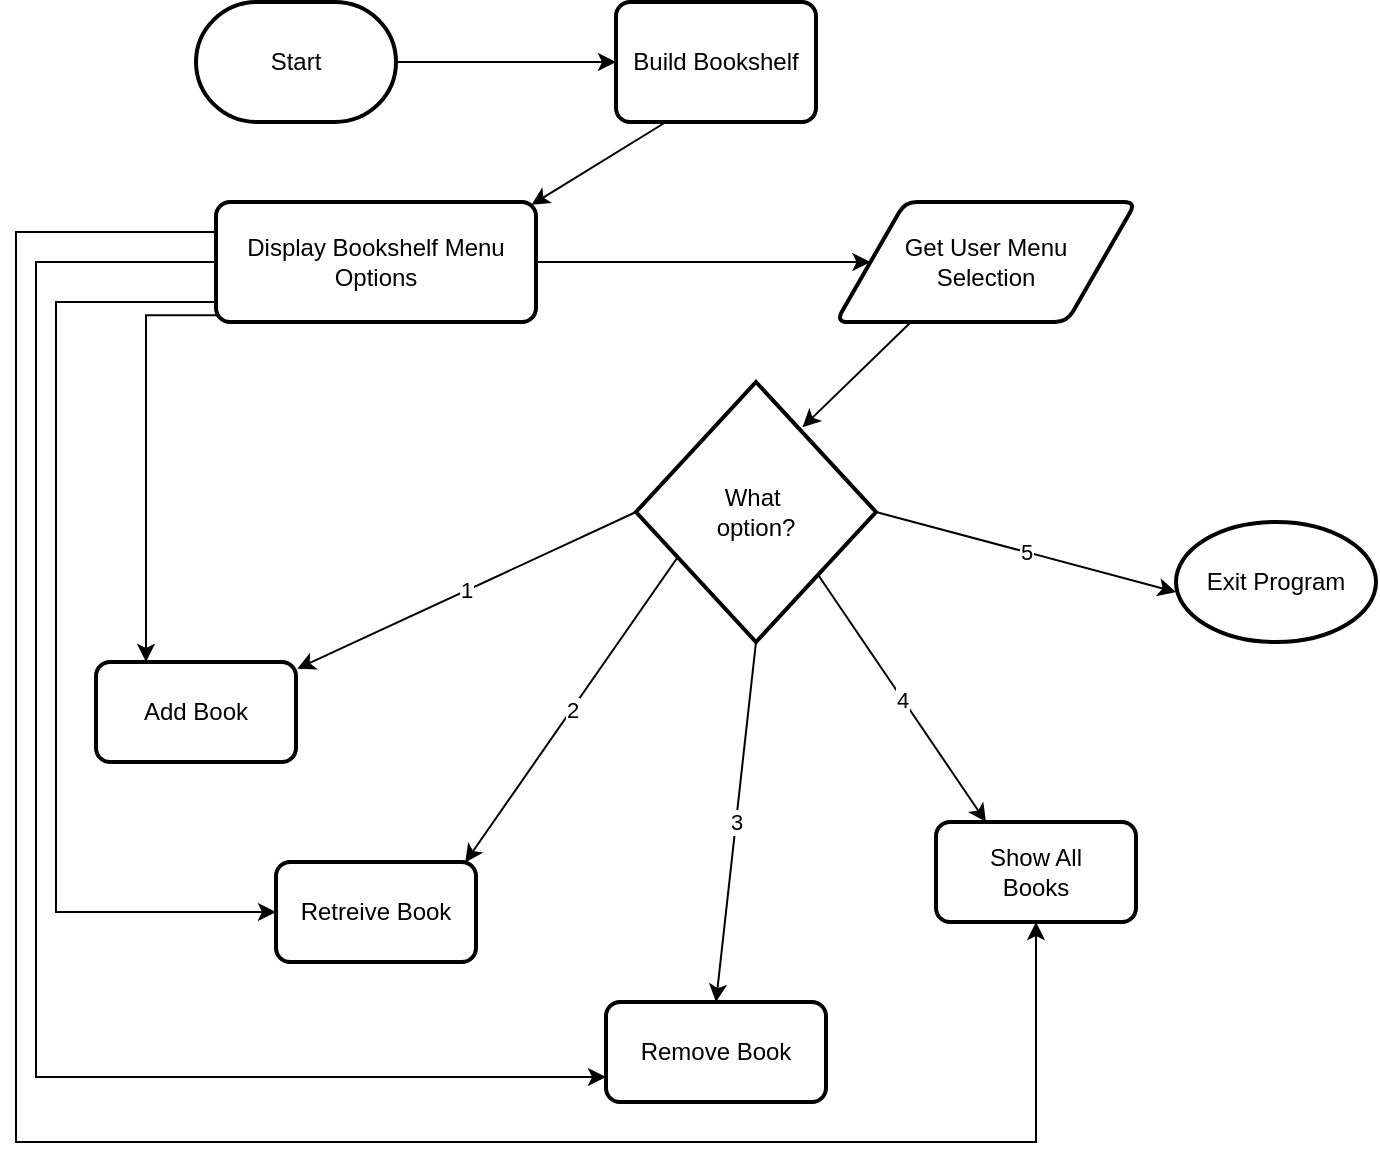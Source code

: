 <mxfile version="12.2.6" type="device" pages="1"><diagram id="ngtvJj7aqOJNAAJpgylo" name="Page-1"><mxGraphModel dx="763" dy="564" grid="1" gridSize="10" guides="1" tooltips="1" connect="1" arrows="1" fold="1" page="1" pageScale="1" pageWidth="850" pageHeight="1100" math="0" shadow="0"><root><mxCell id="0"/><mxCell id="1" parent="0"/><mxCell id="Y3YwoQvgXbLYo02sZg3t-9" style="edgeStyle=orthogonalEdgeStyle;rounded=0;orthogonalLoop=1;jettySize=auto;html=1;entryX=0;entryY=0.5;entryDx=0;entryDy=0;" edge="1" parent="1" source="Y3YwoQvgXbLYo02sZg3t-5" target="Y3YwoQvgXbLYo02sZg3t-7"><mxGeometry relative="1" as="geometry"/></mxCell><mxCell id="Y3YwoQvgXbLYo02sZg3t-5" value="Start" style="strokeWidth=2;html=1;shape=mxgraph.flowchart.terminator;whiteSpace=wrap;" vertex="1" parent="1"><mxGeometry x="170" y="40" width="100" height="60" as="geometry"/></mxCell><mxCell id="Y3YwoQvgXbLYo02sZg3t-20" style="edgeStyle=none;rounded=0;orthogonalLoop=1;jettySize=auto;html=1;exitX=0.25;exitY=1;exitDx=0;exitDy=0;entryX=0.694;entryY=0.174;entryDx=0;entryDy=0;entryPerimeter=0;" edge="1" parent="1" source="Y3YwoQvgXbLYo02sZg3t-6" target="Y3YwoQvgXbLYo02sZg3t-18"><mxGeometry relative="1" as="geometry"/></mxCell><mxCell id="Y3YwoQvgXbLYo02sZg3t-6" value="Get User Menu&lt;br&gt;Selection" style="shape=parallelogram;html=1;strokeWidth=2;perimeter=parallelogramPerimeter;whiteSpace=wrap;rounded=1;arcSize=12;size=0.23;" vertex="1" parent="1"><mxGeometry x="490" y="140" width="150" height="60" as="geometry"/></mxCell><mxCell id="Y3YwoQvgXbLYo02sZg3t-17" style="edgeStyle=none;rounded=0;orthogonalLoop=1;jettySize=auto;html=1;exitX=0.25;exitY=1;exitDx=0;exitDy=0;entryX=0.986;entryY=0.023;entryDx=0;entryDy=0;entryPerimeter=0;" edge="1" parent="1" source="Y3YwoQvgXbLYo02sZg3t-7" target="Y3YwoQvgXbLYo02sZg3t-8"><mxGeometry relative="1" as="geometry"><mxPoint x="370" y="130" as="targetPoint"/></mxGeometry></mxCell><mxCell id="Y3YwoQvgXbLYo02sZg3t-7" value="Build Bookshelf" style="rounded=1;whiteSpace=wrap;html=1;absoluteArcSize=1;arcSize=14;strokeWidth=2;" vertex="1" parent="1"><mxGeometry x="380" y="40" width="100" height="60" as="geometry"/></mxCell><mxCell id="Y3YwoQvgXbLYo02sZg3t-11" style="edgeStyle=orthogonalEdgeStyle;rounded=0;orthogonalLoop=1;jettySize=auto;html=1;entryX=0;entryY=0.5;entryDx=0;entryDy=0;" edge="1" parent="1" source="Y3YwoQvgXbLYo02sZg3t-8" target="Y3YwoQvgXbLYo02sZg3t-6"><mxGeometry relative="1" as="geometry"/></mxCell><mxCell id="Y3YwoQvgXbLYo02sZg3t-35" style="edgeStyle=orthogonalEdgeStyle;rounded=0;orthogonalLoop=1;jettySize=auto;html=1;exitX=0.004;exitY=0.943;exitDx=0;exitDy=0;entryX=0.25;entryY=0;entryDx=0;entryDy=0;exitPerimeter=0;" edge="1" parent="1" source="Y3YwoQvgXbLYo02sZg3t-8" target="Y3YwoQvgXbLYo02sZg3t-21"><mxGeometry relative="1" as="geometry"/></mxCell><mxCell id="Y3YwoQvgXbLYo02sZg3t-36" style="edgeStyle=orthogonalEdgeStyle;rounded=0;orthogonalLoop=1;jettySize=auto;html=1;exitX=0;exitY=0.5;exitDx=0;exitDy=0;entryX=0;entryY=0.5;entryDx=0;entryDy=0;" edge="1" parent="1" source="Y3YwoQvgXbLYo02sZg3t-8" target="Y3YwoQvgXbLYo02sZg3t-22"><mxGeometry relative="1" as="geometry"><Array as="points"><mxPoint x="180" y="190"/><mxPoint x="100" y="190"/><mxPoint x="100" y="495"/></Array></mxGeometry></mxCell><mxCell id="Y3YwoQvgXbLYo02sZg3t-37" style="edgeStyle=orthogonalEdgeStyle;rounded=0;orthogonalLoop=1;jettySize=auto;html=1;exitX=0;exitY=0.5;exitDx=0;exitDy=0;entryX=0;entryY=0.75;entryDx=0;entryDy=0;" edge="1" parent="1" source="Y3YwoQvgXbLYo02sZg3t-8" target="Y3YwoQvgXbLYo02sZg3t-23"><mxGeometry relative="1" as="geometry"><Array as="points"><mxPoint x="90" y="170"/><mxPoint x="90" y="578"/></Array></mxGeometry></mxCell><mxCell id="Y3YwoQvgXbLYo02sZg3t-38" style="edgeStyle=orthogonalEdgeStyle;rounded=0;orthogonalLoop=1;jettySize=auto;html=1;exitX=0;exitY=0.25;exitDx=0;exitDy=0;entryX=0.5;entryY=1;entryDx=0;entryDy=0;" edge="1" parent="1" source="Y3YwoQvgXbLYo02sZg3t-8" target="Y3YwoQvgXbLYo02sZg3t-29"><mxGeometry relative="1" as="geometry"><Array as="points"><mxPoint x="80" y="155"/><mxPoint x="80" y="610"/><mxPoint x="590" y="610"/></Array></mxGeometry></mxCell><mxCell id="Y3YwoQvgXbLYo02sZg3t-8" value="Display Bookshelf Menu Options" style="rounded=1;whiteSpace=wrap;html=1;absoluteArcSize=1;arcSize=14;strokeWidth=2;" vertex="1" parent="1"><mxGeometry x="180" y="140" width="160" height="60" as="geometry"/></mxCell><mxCell id="Y3YwoQvgXbLYo02sZg3t-26" value="1" style="edgeStyle=none;rounded=0;orthogonalLoop=1;jettySize=auto;html=1;exitX=0;exitY=0.5;exitDx=0;exitDy=0;exitPerimeter=0;entryX=1.006;entryY=0.068;entryDx=0;entryDy=0;entryPerimeter=0;" edge="1" parent="1" source="Y3YwoQvgXbLYo02sZg3t-18" target="Y3YwoQvgXbLYo02sZg3t-21"><mxGeometry relative="1" as="geometry"/></mxCell><mxCell id="Y3YwoQvgXbLYo02sZg3t-27" value="3" style="edgeStyle=none;rounded=0;orthogonalLoop=1;jettySize=auto;html=1;exitX=0.5;exitY=1;exitDx=0;exitDy=0;exitPerimeter=0;entryX=0.5;entryY=0;entryDx=0;entryDy=0;" edge="1" parent="1" source="Y3YwoQvgXbLYo02sZg3t-18" target="Y3YwoQvgXbLYo02sZg3t-23"><mxGeometry relative="1" as="geometry"><mxPoint x="430" y="470" as="targetPoint"/></mxGeometry></mxCell><mxCell id="Y3YwoQvgXbLYo02sZg3t-28" value="2" style="edgeStyle=none;rounded=0;orthogonalLoop=1;jettySize=auto;html=1;exitX=0.175;exitY=0.672;exitDx=0;exitDy=0;exitPerimeter=0;entryX=0.946;entryY=0.004;entryDx=0;entryDy=0;entryPerimeter=0;" edge="1" parent="1" source="Y3YwoQvgXbLYo02sZg3t-18" target="Y3YwoQvgXbLYo02sZg3t-22"><mxGeometry relative="1" as="geometry"><mxPoint x="380" y="340" as="targetPoint"/><Array as="points"/></mxGeometry></mxCell><mxCell id="Y3YwoQvgXbLYo02sZg3t-30" value="4" style="edgeStyle=none;rounded=0;orthogonalLoop=1;jettySize=auto;html=1;entryX=0.25;entryY=0;entryDx=0;entryDy=0;exitX=0.762;exitY=0.746;exitDx=0;exitDy=0;exitPerimeter=0;" edge="1" parent="1" source="Y3YwoQvgXbLYo02sZg3t-18" target="Y3YwoQvgXbLYo02sZg3t-29"><mxGeometry relative="1" as="geometry"><mxPoint x="510" y="370" as="sourcePoint"/></mxGeometry></mxCell><mxCell id="Y3YwoQvgXbLYo02sZg3t-32" value="5" style="edgeStyle=none;rounded=0;orthogonalLoop=1;jettySize=auto;html=1;exitX=1;exitY=0.5;exitDx=0;exitDy=0;exitPerimeter=0;entryX=0;entryY=0.5;entryDx=0;entryDy=0;" edge="1" parent="1" source="Y3YwoQvgXbLYo02sZg3t-18"><mxGeometry relative="1" as="geometry"><mxPoint x="660" y="335" as="targetPoint"/></mxGeometry></mxCell><mxCell id="Y3YwoQvgXbLYo02sZg3t-18" value="What&amp;nbsp;&lt;br&gt;option?" style="strokeWidth=2;html=1;shape=mxgraph.flowchart.decision;whiteSpace=wrap;" vertex="1" parent="1"><mxGeometry x="390" y="230" width="120" height="130" as="geometry"/></mxCell><mxCell id="Y3YwoQvgXbLYo02sZg3t-21" value="Add Book" style="rounded=1;whiteSpace=wrap;html=1;absoluteArcSize=1;arcSize=14;strokeWidth=2;" vertex="1" parent="1"><mxGeometry x="120" y="370" width="100" height="50" as="geometry"/></mxCell><mxCell id="Y3YwoQvgXbLYo02sZg3t-22" value="Retreive Book" style="rounded=1;whiteSpace=wrap;html=1;absoluteArcSize=1;arcSize=14;strokeWidth=2;" vertex="1" parent="1"><mxGeometry x="210" y="470" width="100" height="50" as="geometry"/></mxCell><mxCell id="Y3YwoQvgXbLYo02sZg3t-23" value="Remove Book" style="rounded=1;whiteSpace=wrap;html=1;absoluteArcSize=1;arcSize=14;strokeWidth=2;" vertex="1" parent="1"><mxGeometry x="375" y="540" width="110" height="50" as="geometry"/></mxCell><mxCell id="Y3YwoQvgXbLYo02sZg3t-29" value="Show All&lt;br&gt;Books" style="rounded=1;whiteSpace=wrap;html=1;absoluteArcSize=1;arcSize=14;strokeWidth=2;" vertex="1" parent="1"><mxGeometry x="540" y="450" width="100" height="50" as="geometry"/></mxCell><mxCell id="Y3YwoQvgXbLYo02sZg3t-33" value="Exit Program" style="strokeWidth=2;html=1;shape=mxgraph.flowchart.start_1;whiteSpace=wrap;" vertex="1" parent="1"><mxGeometry x="660" y="300" width="100" height="60" as="geometry"/></mxCell></root></mxGraphModel></diagram></mxfile>